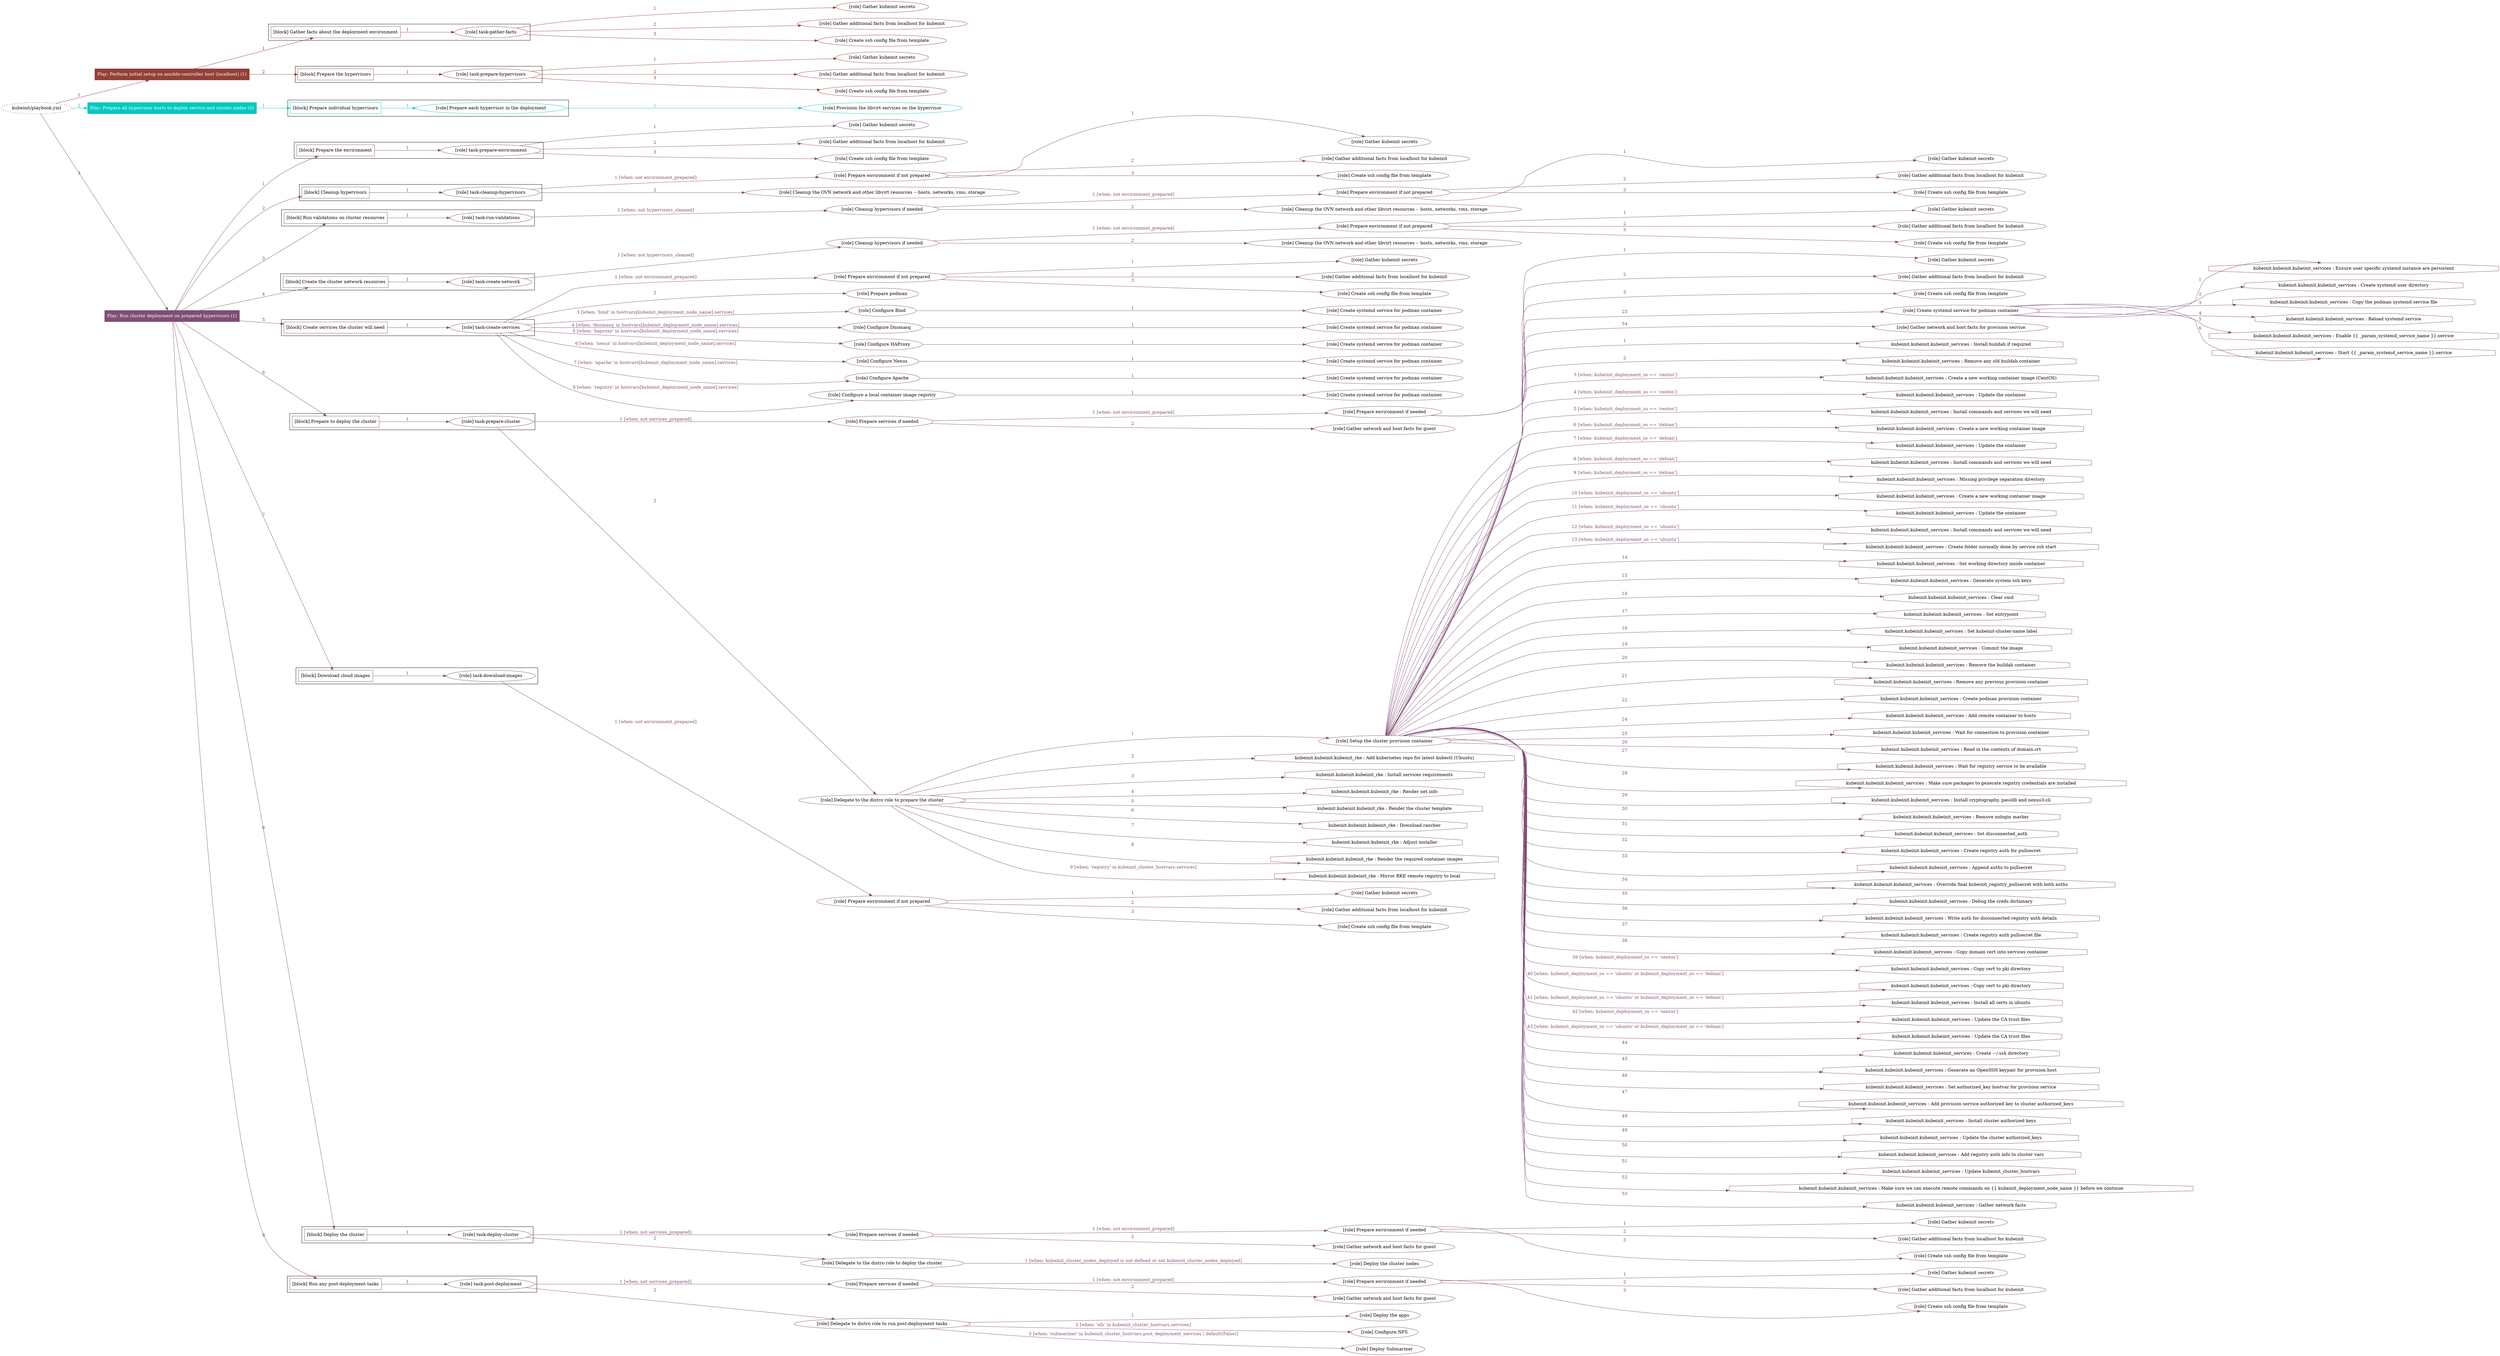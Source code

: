 digraph {
	graph [concentrate=true ordering=in rankdir=LR ratio=fill]
	edge [esep=5 sep=10]
	"kubeinit/playbook.yml" [id=root_node style=dotted]
	play_d61caa17 [label="Play: Perform initial setup on ansible-controller host (localhost) (1)" color="#943e38" fontcolor="#ffffff" id=play_d61caa17 shape=box style=filled tooltip=localhost]
	"kubeinit/playbook.yml" -> play_d61caa17 [label="1 " color="#943e38" fontcolor="#943e38" id=edge_fce83904 labeltooltip="1 " tooltip="1 "]
	subgraph "Gather kubeinit secrets" {
		role_95bfa14f [label="[role] Gather kubeinit secrets" color="#943e38" id=role_95bfa14f tooltip="Gather kubeinit secrets"]
	}
	subgraph "Gather additional facts from localhost for kubeinit" {
		role_2631b682 [label="[role] Gather additional facts from localhost for kubeinit" color="#943e38" id=role_2631b682 tooltip="Gather additional facts from localhost for kubeinit"]
	}
	subgraph "Create ssh config file from template" {
		role_27f23db8 [label="[role] Create ssh config file from template" color="#943e38" id=role_27f23db8 tooltip="Create ssh config file from template"]
	}
	subgraph "task-gather-facts" {
		role_0b015922 [label="[role] task-gather-facts" color="#943e38" id=role_0b015922 tooltip="task-gather-facts"]
		role_0b015922 -> role_95bfa14f [label="1 " color="#943e38" fontcolor="#943e38" id=edge_fb1494d3 labeltooltip="1 " tooltip="1 "]
		role_0b015922 -> role_2631b682 [label="2 " color="#943e38" fontcolor="#943e38" id=edge_09955fc7 labeltooltip="2 " tooltip="2 "]
		role_0b015922 -> role_27f23db8 [label="3 " color="#943e38" fontcolor="#943e38" id=edge_70f22a9c labeltooltip="3 " tooltip="3 "]
	}
	subgraph "Gather kubeinit secrets" {
		role_ba2c94ba [label="[role] Gather kubeinit secrets" color="#943e38" id=role_ba2c94ba tooltip="Gather kubeinit secrets"]
	}
	subgraph "Gather additional facts from localhost for kubeinit" {
		role_ce8b84aa [label="[role] Gather additional facts from localhost for kubeinit" color="#943e38" id=role_ce8b84aa tooltip="Gather additional facts from localhost for kubeinit"]
	}
	subgraph "Create ssh config file from template" {
		role_cd1fd1a0 [label="[role] Create ssh config file from template" color="#943e38" id=role_cd1fd1a0 tooltip="Create ssh config file from template"]
	}
	subgraph "task-prepare-hypervisors" {
		role_4c460a73 [label="[role] task-prepare-hypervisors" color="#943e38" id=role_4c460a73 tooltip="task-prepare-hypervisors"]
		role_4c460a73 -> role_ba2c94ba [label="1 " color="#943e38" fontcolor="#943e38" id=edge_18f33dee labeltooltip="1 " tooltip="1 "]
		role_4c460a73 -> role_ce8b84aa [label="2 " color="#943e38" fontcolor="#943e38" id=edge_01e9193e labeltooltip="2 " tooltip="2 "]
		role_4c460a73 -> role_cd1fd1a0 [label="3 " color="#943e38" fontcolor="#943e38" id=edge_016ee253 labeltooltip="3 " tooltip="3 "]
	}
	subgraph "Play: Perform initial setup on ansible-controller host (localhost) (1)" {
		play_d61caa17 -> block_e0e8c31b [label=1 color="#943e38" fontcolor="#943e38" id=edge_6f5f73ba labeltooltip=1 tooltip=1]
		subgraph cluster_block_e0e8c31b {
			block_e0e8c31b [label="[block] Gather facts about the deployment environment" color="#943e38" id=block_e0e8c31b labeltooltip="Gather facts about the deployment environment" shape=box tooltip="Gather facts about the deployment environment"]
			block_e0e8c31b -> role_0b015922 [label="1 " color="#943e38" fontcolor="#943e38" id=edge_99ec912b labeltooltip="1 " tooltip="1 "]
		}
		play_d61caa17 -> block_c6176129 [label=2 color="#943e38" fontcolor="#943e38" id=edge_f60a39a2 labeltooltip=2 tooltip=2]
		subgraph cluster_block_c6176129 {
			block_c6176129 [label="[block] Prepare the hypervisors" color="#943e38" id=block_c6176129 labeltooltip="Prepare the hypervisors" shape=box tooltip="Prepare the hypervisors"]
			block_c6176129 -> role_4c460a73 [label="1 " color="#943e38" fontcolor="#943e38" id=edge_402ac7b6 labeltooltip="1 " tooltip="1 "]
		}
	}
	play_0c949e39 [label="Play: Prepare all hypervisor hosts to deploy service and cluster nodes (0)" color="#04c8c0" fontcolor="#ffffff" id=play_0c949e39 shape=box style=filled tooltip="Play: Prepare all hypervisor hosts to deploy service and cluster nodes (0)"]
	"kubeinit/playbook.yml" -> play_0c949e39 [label="2 " color="#04c8c0" fontcolor="#04c8c0" id=edge_8df352b8 labeltooltip="2 " tooltip="2 "]
	subgraph "Provision the libvirt services on the hypervisor" {
		role_bb6218ba [label="[role] Provision the libvirt services on the hypervisor" color="#04c8c0" id=role_bb6218ba tooltip="Provision the libvirt services on the hypervisor"]
	}
	subgraph "Prepare each hypervisor in the deployment" {
		role_49117c85 [label="[role] Prepare each hypervisor in the deployment" color="#04c8c0" id=role_49117c85 tooltip="Prepare each hypervisor in the deployment"]
		role_49117c85 -> role_bb6218ba [label="1 " color="#04c8c0" fontcolor="#04c8c0" id=edge_78086b6c labeltooltip="1 " tooltip="1 "]
	}
	subgraph "Play: Prepare all hypervisor hosts to deploy service and cluster nodes (0)" {
		play_0c949e39 -> block_d7c28bb1 [label=1 color="#04c8c0" fontcolor="#04c8c0" id=edge_aa41cc34 labeltooltip=1 tooltip=1]
		subgraph cluster_block_d7c28bb1 {
			block_d7c28bb1 [label="[block] Prepare individual hypervisors" color="#04c8c0" id=block_d7c28bb1 labeltooltip="Prepare individual hypervisors" shape=box tooltip="Prepare individual hypervisors"]
			block_d7c28bb1 -> role_49117c85 [label="1 " color="#04c8c0" fontcolor="#04c8c0" id=edge_20102eca labeltooltip="1 " tooltip="1 "]
		}
	}
	play_3c4977c9 [label="Play: Run cluster deployment on prepared hypervisors (1)" color="#7f4d75" fontcolor="#ffffff" id=play_3c4977c9 shape=box style=filled tooltip=localhost]
	"kubeinit/playbook.yml" -> play_3c4977c9 [label="3 " color="#7f4d75" fontcolor="#7f4d75" id=edge_4138ecc9 labeltooltip="3 " tooltip="3 "]
	subgraph "Gather kubeinit secrets" {
		role_c042776f [label="[role] Gather kubeinit secrets" color="#7f4d75" id=role_c042776f tooltip="Gather kubeinit secrets"]
	}
	subgraph "Gather additional facts from localhost for kubeinit" {
		role_aaf5547e [label="[role] Gather additional facts from localhost for kubeinit" color="#7f4d75" id=role_aaf5547e tooltip="Gather additional facts from localhost for kubeinit"]
	}
	subgraph "Create ssh config file from template" {
		role_cdbe2ee7 [label="[role] Create ssh config file from template" color="#7f4d75" id=role_cdbe2ee7 tooltip="Create ssh config file from template"]
	}
	subgraph "task-prepare-environment" {
		role_270a4c32 [label="[role] task-prepare-environment" color="#7f4d75" id=role_270a4c32 tooltip="task-prepare-environment"]
		role_270a4c32 -> role_c042776f [label="1 " color="#7f4d75" fontcolor="#7f4d75" id=edge_03a92d90 labeltooltip="1 " tooltip="1 "]
		role_270a4c32 -> role_aaf5547e [label="2 " color="#7f4d75" fontcolor="#7f4d75" id=edge_ededfa22 labeltooltip="2 " tooltip="2 "]
		role_270a4c32 -> role_cdbe2ee7 [label="3 " color="#7f4d75" fontcolor="#7f4d75" id=edge_58c74541 labeltooltip="3 " tooltip="3 "]
	}
	subgraph "Gather kubeinit secrets" {
		role_38f65eff [label="[role] Gather kubeinit secrets" color="#7f4d75" id=role_38f65eff tooltip="Gather kubeinit secrets"]
	}
	subgraph "Gather additional facts from localhost for kubeinit" {
		role_52dcb3b5 [label="[role] Gather additional facts from localhost for kubeinit" color="#7f4d75" id=role_52dcb3b5 tooltip="Gather additional facts from localhost for kubeinit"]
	}
	subgraph "Create ssh config file from template" {
		role_528444f9 [label="[role] Create ssh config file from template" color="#7f4d75" id=role_528444f9 tooltip="Create ssh config file from template"]
	}
	subgraph "Prepare environment if not prepared" {
		role_95fd526f [label="[role] Prepare environment if not prepared" color="#7f4d75" id=role_95fd526f tooltip="Prepare environment if not prepared"]
		role_95fd526f -> role_38f65eff [label="1 " color="#7f4d75" fontcolor="#7f4d75" id=edge_3990e151 labeltooltip="1 " tooltip="1 "]
		role_95fd526f -> role_52dcb3b5 [label="2 " color="#7f4d75" fontcolor="#7f4d75" id=edge_0880c2e9 labeltooltip="2 " tooltip="2 "]
		role_95fd526f -> role_528444f9 [label="3 " color="#7f4d75" fontcolor="#7f4d75" id=edge_9f3ab88c labeltooltip="3 " tooltip="3 "]
	}
	subgraph "Cleanup the OVN network and other libvirt resources -- hosts, networks, vms, storage" {
		role_b6de839e [label="[role] Cleanup the OVN network and other libvirt resources -- hosts, networks, vms, storage" color="#7f4d75" id=role_b6de839e tooltip="Cleanup the OVN network and other libvirt resources -- hosts, networks, vms, storage"]
	}
	subgraph "task-cleanup-hypervisors" {
		role_30bd234d [label="[role] task-cleanup-hypervisors" color="#7f4d75" id=role_30bd234d tooltip="task-cleanup-hypervisors"]
		role_30bd234d -> role_95fd526f [label="1 [when: not environment_prepared]" color="#7f4d75" fontcolor="#7f4d75" id=edge_cf5b69c4 labeltooltip="1 [when: not environment_prepared]" tooltip="1 [when: not environment_prepared]"]
		role_30bd234d -> role_b6de839e [label="2 " color="#7f4d75" fontcolor="#7f4d75" id=edge_4d9258f8 labeltooltip="2 " tooltip="2 "]
	}
	subgraph "Gather kubeinit secrets" {
		role_d07b6017 [label="[role] Gather kubeinit secrets" color="#7f4d75" id=role_d07b6017 tooltip="Gather kubeinit secrets"]
	}
	subgraph "Gather additional facts from localhost for kubeinit" {
		role_7243bcc4 [label="[role] Gather additional facts from localhost for kubeinit" color="#7f4d75" id=role_7243bcc4 tooltip="Gather additional facts from localhost for kubeinit"]
	}
	subgraph "Create ssh config file from template" {
		role_8bbf3efb [label="[role] Create ssh config file from template" color="#7f4d75" id=role_8bbf3efb tooltip="Create ssh config file from template"]
	}
	subgraph "Prepare environment if not prepared" {
		role_6fad3122 [label="[role] Prepare environment if not prepared" color="#7f4d75" id=role_6fad3122 tooltip="Prepare environment if not prepared"]
		role_6fad3122 -> role_d07b6017 [label="1 " color="#7f4d75" fontcolor="#7f4d75" id=edge_34982538 labeltooltip="1 " tooltip="1 "]
		role_6fad3122 -> role_7243bcc4 [label="2 " color="#7f4d75" fontcolor="#7f4d75" id=edge_f038e9c4 labeltooltip="2 " tooltip="2 "]
		role_6fad3122 -> role_8bbf3efb [label="3 " color="#7f4d75" fontcolor="#7f4d75" id=edge_dd6123d5 labeltooltip="3 " tooltip="3 "]
	}
	subgraph "Cleanup the OVN network and other libvirt resources -- hosts, networks, vms, storage" {
		role_bb33e376 [label="[role] Cleanup the OVN network and other libvirt resources -- hosts, networks, vms, storage" color="#7f4d75" id=role_bb33e376 tooltip="Cleanup the OVN network and other libvirt resources -- hosts, networks, vms, storage"]
	}
	subgraph "Cleanup hypervisors if needed" {
		role_a07ee32c [label="[role] Cleanup hypervisors if needed" color="#7f4d75" id=role_a07ee32c tooltip="Cleanup hypervisors if needed"]
		role_a07ee32c -> role_6fad3122 [label="1 [when: not environment_prepared]" color="#7f4d75" fontcolor="#7f4d75" id=edge_9f052df9 labeltooltip="1 [when: not environment_prepared]" tooltip="1 [when: not environment_prepared]"]
		role_a07ee32c -> role_bb33e376 [label="2 " color="#7f4d75" fontcolor="#7f4d75" id=edge_e96498a6 labeltooltip="2 " tooltip="2 "]
	}
	subgraph "task-run-validations" {
		role_22722b10 [label="[role] task-run-validations" color="#7f4d75" id=role_22722b10 tooltip="task-run-validations"]
		role_22722b10 -> role_a07ee32c [label="1 [when: not hypervisors_cleaned]" color="#7f4d75" fontcolor="#7f4d75" id=edge_05f58aa9 labeltooltip="1 [when: not hypervisors_cleaned]" tooltip="1 [when: not hypervisors_cleaned]"]
	}
	subgraph "Gather kubeinit secrets" {
		role_82d18f4e [label="[role] Gather kubeinit secrets" color="#7f4d75" id=role_82d18f4e tooltip="Gather kubeinit secrets"]
	}
	subgraph "Gather additional facts from localhost for kubeinit" {
		role_23a1db2c [label="[role] Gather additional facts from localhost for kubeinit" color="#7f4d75" id=role_23a1db2c tooltip="Gather additional facts from localhost for kubeinit"]
	}
	subgraph "Create ssh config file from template" {
		role_3ebf1acd [label="[role] Create ssh config file from template" color="#7f4d75" id=role_3ebf1acd tooltip="Create ssh config file from template"]
	}
	subgraph "Prepare environment if not prepared" {
		role_3f8bc302 [label="[role] Prepare environment if not prepared" color="#7f4d75" id=role_3f8bc302 tooltip="Prepare environment if not prepared"]
		role_3f8bc302 -> role_82d18f4e [label="1 " color="#7f4d75" fontcolor="#7f4d75" id=edge_a1e2d06d labeltooltip="1 " tooltip="1 "]
		role_3f8bc302 -> role_23a1db2c [label="2 " color="#7f4d75" fontcolor="#7f4d75" id=edge_3e5992f8 labeltooltip="2 " tooltip="2 "]
		role_3f8bc302 -> role_3ebf1acd [label="3 " color="#7f4d75" fontcolor="#7f4d75" id=edge_0dd19f84 labeltooltip="3 " tooltip="3 "]
	}
	subgraph "Cleanup the OVN network and other libvirt resources -- hosts, networks, vms, storage" {
		role_c02670d2 [label="[role] Cleanup the OVN network and other libvirt resources -- hosts, networks, vms, storage" color="#7f4d75" id=role_c02670d2 tooltip="Cleanup the OVN network and other libvirt resources -- hosts, networks, vms, storage"]
	}
	subgraph "Cleanup hypervisors if needed" {
		role_53b85c5b [label="[role] Cleanup hypervisors if needed" color="#7f4d75" id=role_53b85c5b tooltip="Cleanup hypervisors if needed"]
		role_53b85c5b -> role_3f8bc302 [label="1 [when: not environment_prepared]" color="#7f4d75" fontcolor="#7f4d75" id=edge_794a09cb labeltooltip="1 [when: not environment_prepared]" tooltip="1 [when: not environment_prepared]"]
		role_53b85c5b -> role_c02670d2 [label="2 " color="#7f4d75" fontcolor="#7f4d75" id=edge_781930cd labeltooltip="2 " tooltip="2 "]
	}
	subgraph "task-create-network" {
		role_5f8cefe7 [label="[role] task-create-network" color="#7f4d75" id=role_5f8cefe7 tooltip="task-create-network"]
		role_5f8cefe7 -> role_53b85c5b [label="1 [when: not hypervisors_cleaned]" color="#7f4d75" fontcolor="#7f4d75" id=edge_5749a3e4 labeltooltip="1 [when: not hypervisors_cleaned]" tooltip="1 [when: not hypervisors_cleaned]"]
	}
	subgraph "Gather kubeinit secrets" {
		role_52ab0867 [label="[role] Gather kubeinit secrets" color="#7f4d75" id=role_52ab0867 tooltip="Gather kubeinit secrets"]
	}
	subgraph "Gather additional facts from localhost for kubeinit" {
		role_ecc593c1 [label="[role] Gather additional facts from localhost for kubeinit" color="#7f4d75" id=role_ecc593c1 tooltip="Gather additional facts from localhost for kubeinit"]
	}
	subgraph "Create ssh config file from template" {
		role_17a00c3b [label="[role] Create ssh config file from template" color="#7f4d75" id=role_17a00c3b tooltip="Create ssh config file from template"]
	}
	subgraph "Prepare environment if not prepared" {
		role_fcdbd605 [label="[role] Prepare environment if not prepared" color="#7f4d75" id=role_fcdbd605 tooltip="Prepare environment if not prepared"]
		role_fcdbd605 -> role_52ab0867 [label="1 " color="#7f4d75" fontcolor="#7f4d75" id=edge_b3e26244 labeltooltip="1 " tooltip="1 "]
		role_fcdbd605 -> role_ecc593c1 [label="2 " color="#7f4d75" fontcolor="#7f4d75" id=edge_32e602bd labeltooltip="2 " tooltip="2 "]
		role_fcdbd605 -> role_17a00c3b [label="3 " color="#7f4d75" fontcolor="#7f4d75" id=edge_4e9fb2b6 labeltooltip="3 " tooltip="3 "]
	}
	subgraph "Prepare podman" {
		role_b9147a6d [label="[role] Prepare podman" color="#7f4d75" id=role_b9147a6d tooltip="Prepare podman"]
	}
	subgraph "Create systemd service for podman container" {
		role_72d79f21 [label="[role] Create systemd service for podman container" color="#7f4d75" id=role_72d79f21 tooltip="Create systemd service for podman container"]
	}
	subgraph "Configure Bind" {
		role_322c5d67 [label="[role] Configure Bind" color="#7f4d75" id=role_322c5d67 tooltip="Configure Bind"]
		role_322c5d67 -> role_72d79f21 [label="1 " color="#7f4d75" fontcolor="#7f4d75" id=edge_5e161537 labeltooltip="1 " tooltip="1 "]
	}
	subgraph "Create systemd service for podman container" {
		role_c28999fa [label="[role] Create systemd service for podman container" color="#7f4d75" id=role_c28999fa tooltip="Create systemd service for podman container"]
	}
	subgraph "Configure Dnsmasq" {
		role_02354997 [label="[role] Configure Dnsmasq" color="#7f4d75" id=role_02354997 tooltip="Configure Dnsmasq"]
		role_02354997 -> role_c28999fa [label="1 " color="#7f4d75" fontcolor="#7f4d75" id=edge_d32339c7 labeltooltip="1 " tooltip="1 "]
	}
	subgraph "Create systemd service for podman container" {
		role_aeede1d5 [label="[role] Create systemd service for podman container" color="#7f4d75" id=role_aeede1d5 tooltip="Create systemd service for podman container"]
	}
	subgraph "Configure HAProxy" {
		role_0979c635 [label="[role] Configure HAProxy" color="#7f4d75" id=role_0979c635 tooltip="Configure HAProxy"]
		role_0979c635 -> role_aeede1d5 [label="1 " color="#7f4d75" fontcolor="#7f4d75" id=edge_fcf7c199 labeltooltip="1 " tooltip="1 "]
	}
	subgraph "Create systemd service for podman container" {
		role_e58244ba [label="[role] Create systemd service for podman container" color="#7f4d75" id=role_e58244ba tooltip="Create systemd service for podman container"]
	}
	subgraph "Configure Nexus" {
		role_ab4cb35d [label="[role] Configure Nexus" color="#7f4d75" id=role_ab4cb35d tooltip="Configure Nexus"]
		role_ab4cb35d -> role_e58244ba [label="1 " color="#7f4d75" fontcolor="#7f4d75" id=edge_3b248b84 labeltooltip="1 " tooltip="1 "]
	}
	subgraph "Create systemd service for podman container" {
		role_2e5d44c6 [label="[role] Create systemd service for podman container" color="#7f4d75" id=role_2e5d44c6 tooltip="Create systemd service for podman container"]
	}
	subgraph "Configure Apache" {
		role_be852bdd [label="[role] Configure Apache" color="#7f4d75" id=role_be852bdd tooltip="Configure Apache"]
		role_be852bdd -> role_2e5d44c6 [label="1 " color="#7f4d75" fontcolor="#7f4d75" id=edge_714e5d5e labeltooltip="1 " tooltip="1 "]
	}
	subgraph "Create systemd service for podman container" {
		role_c95555a6 [label="[role] Create systemd service for podman container" color="#7f4d75" id=role_c95555a6 tooltip="Create systemd service for podman container"]
	}
	subgraph "Configure a local container image registry" {
		role_3fa4da85 [label="[role] Configure a local container image registry" color="#7f4d75" id=role_3fa4da85 tooltip="Configure a local container image registry"]
		role_3fa4da85 -> role_c95555a6 [label="1 " color="#7f4d75" fontcolor="#7f4d75" id=edge_3b7d955c labeltooltip="1 " tooltip="1 "]
	}
	subgraph "task-create-services" {
		role_69d8ca6f [label="[role] task-create-services" color="#7f4d75" id=role_69d8ca6f tooltip="task-create-services"]
		role_69d8ca6f -> role_fcdbd605 [label="1 [when: not environment_prepared]" color="#7f4d75" fontcolor="#7f4d75" id=edge_11c6cb28 labeltooltip="1 [when: not environment_prepared]" tooltip="1 [when: not environment_prepared]"]
		role_69d8ca6f -> role_b9147a6d [label="2 " color="#7f4d75" fontcolor="#7f4d75" id=edge_11565938 labeltooltip="2 " tooltip="2 "]
		role_69d8ca6f -> role_322c5d67 [label="3 [when: 'bind' in hostvars[kubeinit_deployment_node_name].services]" color="#7f4d75" fontcolor="#7f4d75" id=edge_9f93f33f labeltooltip="3 [when: 'bind' in hostvars[kubeinit_deployment_node_name].services]" tooltip="3 [when: 'bind' in hostvars[kubeinit_deployment_node_name].services]"]
		role_69d8ca6f -> role_02354997 [label="4 [when: 'dnsmasq' in hostvars[kubeinit_deployment_node_name].services]" color="#7f4d75" fontcolor="#7f4d75" id=edge_454f12ba labeltooltip="4 [when: 'dnsmasq' in hostvars[kubeinit_deployment_node_name].services]" tooltip="4 [when: 'dnsmasq' in hostvars[kubeinit_deployment_node_name].services]"]
		role_69d8ca6f -> role_0979c635 [label="5 [when: 'haproxy' in hostvars[kubeinit_deployment_node_name].services]" color="#7f4d75" fontcolor="#7f4d75" id=edge_613ac937 labeltooltip="5 [when: 'haproxy' in hostvars[kubeinit_deployment_node_name].services]" tooltip="5 [when: 'haproxy' in hostvars[kubeinit_deployment_node_name].services]"]
		role_69d8ca6f -> role_ab4cb35d [label="6 [when: 'nexus' in hostvars[kubeinit_deployment_node_name].services]" color="#7f4d75" fontcolor="#7f4d75" id=edge_25c3d9ba labeltooltip="6 [when: 'nexus' in hostvars[kubeinit_deployment_node_name].services]" tooltip="6 [when: 'nexus' in hostvars[kubeinit_deployment_node_name].services]"]
		role_69d8ca6f -> role_be852bdd [label="7 [when: 'apache' in hostvars[kubeinit_deployment_node_name].services]" color="#7f4d75" fontcolor="#7f4d75" id=edge_4a73dc1f labeltooltip="7 [when: 'apache' in hostvars[kubeinit_deployment_node_name].services]" tooltip="7 [when: 'apache' in hostvars[kubeinit_deployment_node_name].services]"]
		role_69d8ca6f -> role_3fa4da85 [label="8 [when: 'registry' in hostvars[kubeinit_deployment_node_name].services]" color="#7f4d75" fontcolor="#7f4d75" id=edge_5af9d8e4 labeltooltip="8 [when: 'registry' in hostvars[kubeinit_deployment_node_name].services]" tooltip="8 [when: 'registry' in hostvars[kubeinit_deployment_node_name].services]"]
	}
	subgraph "Gather kubeinit secrets" {
		role_22be26a6 [label="[role] Gather kubeinit secrets" color="#7f4d75" id=role_22be26a6 tooltip="Gather kubeinit secrets"]
	}
	subgraph "Gather additional facts from localhost for kubeinit" {
		role_5e5ed3c9 [label="[role] Gather additional facts from localhost for kubeinit" color="#7f4d75" id=role_5e5ed3c9 tooltip="Gather additional facts from localhost for kubeinit"]
	}
	subgraph "Create ssh config file from template" {
		role_d31637a3 [label="[role] Create ssh config file from template" color="#7f4d75" id=role_d31637a3 tooltip="Create ssh config file from template"]
	}
	subgraph "Prepare environment if needed" {
		role_490b8ea5 [label="[role] Prepare environment if needed" color="#7f4d75" id=role_490b8ea5 tooltip="Prepare environment if needed"]
		role_490b8ea5 -> role_22be26a6 [label="1 " color="#7f4d75" fontcolor="#7f4d75" id=edge_252dc4f5 labeltooltip="1 " tooltip="1 "]
		role_490b8ea5 -> role_5e5ed3c9 [label="2 " color="#7f4d75" fontcolor="#7f4d75" id=edge_7337a365 labeltooltip="2 " tooltip="2 "]
		role_490b8ea5 -> role_d31637a3 [label="3 " color="#7f4d75" fontcolor="#7f4d75" id=edge_31406318 labeltooltip="3 " tooltip="3 "]
	}
	subgraph "Gather network and host facts for guest" {
		role_5a3fe4f6 [label="[role] Gather network and host facts for guest" color="#7f4d75" id=role_5a3fe4f6 tooltip="Gather network and host facts for guest"]
	}
	subgraph "Prepare services if needed" {
		role_a1cf8d8a [label="[role] Prepare services if needed" color="#7f4d75" id=role_a1cf8d8a tooltip="Prepare services if needed"]
		role_a1cf8d8a -> role_490b8ea5 [label="1 [when: not environment_prepared]" color="#7f4d75" fontcolor="#7f4d75" id=edge_1f302dbc labeltooltip="1 [when: not environment_prepared]" tooltip="1 [when: not environment_prepared]"]
		role_a1cf8d8a -> role_5a3fe4f6 [label="2 " color="#7f4d75" fontcolor="#7f4d75" id=edge_2a0622bf labeltooltip="2 " tooltip="2 "]
	}
	subgraph "Create systemd service for podman container" {
		role_4a68a9d8 [label="[role] Create systemd service for podman container" color="#7f4d75" id=role_4a68a9d8 tooltip="Create systemd service for podman container"]
		task_c5a388da [label="kubeinit.kubeinit.kubeinit_services : Ensure user specific systemd instance are persistent" color="#7f4d75" id=task_c5a388da shape=octagon tooltip="kubeinit.kubeinit.kubeinit_services : Ensure user specific systemd instance are persistent"]
		role_4a68a9d8 -> task_c5a388da [label="1 " color="#7f4d75" fontcolor="#7f4d75" id=edge_ac78495e labeltooltip="1 " tooltip="1 "]
		task_f16af77c [label="kubeinit.kubeinit.kubeinit_services : Create systemd user directory" color="#7f4d75" id=task_f16af77c shape=octagon tooltip="kubeinit.kubeinit.kubeinit_services : Create systemd user directory"]
		role_4a68a9d8 -> task_f16af77c [label="2 " color="#7f4d75" fontcolor="#7f4d75" id=edge_9b64beb0 labeltooltip="2 " tooltip="2 "]
		task_1ce5e568 [label="kubeinit.kubeinit.kubeinit_services : Copy the podman systemd service file" color="#7f4d75" id=task_1ce5e568 shape=octagon tooltip="kubeinit.kubeinit.kubeinit_services : Copy the podman systemd service file"]
		role_4a68a9d8 -> task_1ce5e568 [label="3 " color="#7f4d75" fontcolor="#7f4d75" id=edge_dbd8859b labeltooltip="3 " tooltip="3 "]
		task_ee50c6af [label="kubeinit.kubeinit.kubeinit_services : Reload systemd service" color="#7f4d75" id=task_ee50c6af shape=octagon tooltip="kubeinit.kubeinit.kubeinit_services : Reload systemd service"]
		role_4a68a9d8 -> task_ee50c6af [label="4 " color="#7f4d75" fontcolor="#7f4d75" id=edge_f882a974 labeltooltip="4 " tooltip="4 "]
		task_e0d54c92 [label="kubeinit.kubeinit.kubeinit_services : Enable {{ _param_systemd_service_name }}.service" color="#7f4d75" id=task_e0d54c92 shape=octagon tooltip="kubeinit.kubeinit.kubeinit_services : Enable {{ _param_systemd_service_name }}.service"]
		role_4a68a9d8 -> task_e0d54c92 [label="5 " color="#7f4d75" fontcolor="#7f4d75" id=edge_41a3033e labeltooltip="5 " tooltip="5 "]
		task_f57cb36c [label="kubeinit.kubeinit.kubeinit_services : Start {{ _param_systemd_service_name }}.service" color="#7f4d75" id=task_f57cb36c shape=octagon tooltip="kubeinit.kubeinit.kubeinit_services : Start {{ _param_systemd_service_name }}.service"]
		role_4a68a9d8 -> task_f57cb36c [label="6 " color="#7f4d75" fontcolor="#7f4d75" id=edge_29e1b11c labeltooltip="6 " tooltip="6 "]
	}
	subgraph "Gather network and host facts for provision service" {
		role_f72d5615 [label="[role] Gather network and host facts for provision service" color="#7f4d75" id=role_f72d5615 tooltip="Gather network and host facts for provision service"]
	}
	subgraph "Setup the cluster provision container" {
		role_8f5dc652 [label="[role] Setup the cluster provision container" color="#7f4d75" id=role_8f5dc652 tooltip="Setup the cluster provision container"]
		task_0b27b340 [label="kubeinit.kubeinit.kubeinit_services : Install buildah if required" color="#7f4d75" id=task_0b27b340 shape=octagon tooltip="kubeinit.kubeinit.kubeinit_services : Install buildah if required"]
		role_8f5dc652 -> task_0b27b340 [label="1 " color="#7f4d75" fontcolor="#7f4d75" id=edge_afbfb1e2 labeltooltip="1 " tooltip="1 "]
		task_31c7925f [label="kubeinit.kubeinit.kubeinit_services : Remove any old buildah container" color="#7f4d75" id=task_31c7925f shape=octagon tooltip="kubeinit.kubeinit.kubeinit_services : Remove any old buildah container"]
		role_8f5dc652 -> task_31c7925f [label="2 " color="#7f4d75" fontcolor="#7f4d75" id=edge_606a97c9 labeltooltip="2 " tooltip="2 "]
		task_751ec1a1 [label="kubeinit.kubeinit.kubeinit_services : Create a new working container image (CentOS)" color="#7f4d75" id=task_751ec1a1 shape=octagon tooltip="kubeinit.kubeinit.kubeinit_services : Create a new working container image (CentOS)"]
		role_8f5dc652 -> task_751ec1a1 [label="3 [when: kubeinit_deployment_os == 'centos']" color="#7f4d75" fontcolor="#7f4d75" id=edge_04fab975 labeltooltip="3 [when: kubeinit_deployment_os == 'centos']" tooltip="3 [when: kubeinit_deployment_os == 'centos']"]
		task_fb47b0d1 [label="kubeinit.kubeinit.kubeinit_services : Update the container" color="#7f4d75" id=task_fb47b0d1 shape=octagon tooltip="kubeinit.kubeinit.kubeinit_services : Update the container"]
		role_8f5dc652 -> task_fb47b0d1 [label="4 [when: kubeinit_deployment_os == 'centos']" color="#7f4d75" fontcolor="#7f4d75" id=edge_b0c25cda labeltooltip="4 [when: kubeinit_deployment_os == 'centos']" tooltip="4 [when: kubeinit_deployment_os == 'centos']"]
		task_392a510a [label="kubeinit.kubeinit.kubeinit_services : Install commands and services we will need" color="#7f4d75" id=task_392a510a shape=octagon tooltip="kubeinit.kubeinit.kubeinit_services : Install commands and services we will need"]
		role_8f5dc652 -> task_392a510a [label="5 [when: kubeinit_deployment_os == 'centos']" color="#7f4d75" fontcolor="#7f4d75" id=edge_1ec1d45c labeltooltip="5 [when: kubeinit_deployment_os == 'centos']" tooltip="5 [when: kubeinit_deployment_os == 'centos']"]
		task_559ea34b [label="kubeinit.kubeinit.kubeinit_services : Create a new working container image" color="#7f4d75" id=task_559ea34b shape=octagon tooltip="kubeinit.kubeinit.kubeinit_services : Create a new working container image"]
		role_8f5dc652 -> task_559ea34b [label="6 [when: kubeinit_deployment_os == 'debian']" color="#7f4d75" fontcolor="#7f4d75" id=edge_602c9863 labeltooltip="6 [when: kubeinit_deployment_os == 'debian']" tooltip="6 [when: kubeinit_deployment_os == 'debian']"]
		task_e5e7217e [label="kubeinit.kubeinit.kubeinit_services : Update the container" color="#7f4d75" id=task_e5e7217e shape=octagon tooltip="kubeinit.kubeinit.kubeinit_services : Update the container"]
		role_8f5dc652 -> task_e5e7217e [label="7 [when: kubeinit_deployment_os == 'debian']" color="#7f4d75" fontcolor="#7f4d75" id=edge_c201f816 labeltooltip="7 [when: kubeinit_deployment_os == 'debian']" tooltip="7 [when: kubeinit_deployment_os == 'debian']"]
		task_ebfe9b88 [label="kubeinit.kubeinit.kubeinit_services : Install commands and services we will need" color="#7f4d75" id=task_ebfe9b88 shape=octagon tooltip="kubeinit.kubeinit.kubeinit_services : Install commands and services we will need"]
		role_8f5dc652 -> task_ebfe9b88 [label="8 [when: kubeinit_deployment_os == 'debian']" color="#7f4d75" fontcolor="#7f4d75" id=edge_bc9dc354 labeltooltip="8 [when: kubeinit_deployment_os == 'debian']" tooltip="8 [when: kubeinit_deployment_os == 'debian']"]
		task_a71825b1 [label="kubeinit.kubeinit.kubeinit_services : Missing privilege separation directory" color="#7f4d75" id=task_a71825b1 shape=octagon tooltip="kubeinit.kubeinit.kubeinit_services : Missing privilege separation directory"]
		role_8f5dc652 -> task_a71825b1 [label="9 [when: kubeinit_deployment_os == 'debian']" color="#7f4d75" fontcolor="#7f4d75" id=edge_2214246c labeltooltip="9 [when: kubeinit_deployment_os == 'debian']" tooltip="9 [when: kubeinit_deployment_os == 'debian']"]
		task_f98ebcbb [label="kubeinit.kubeinit.kubeinit_services : Create a new working container image" color="#7f4d75" id=task_f98ebcbb shape=octagon tooltip="kubeinit.kubeinit.kubeinit_services : Create a new working container image"]
		role_8f5dc652 -> task_f98ebcbb [label="10 [when: kubeinit_deployment_os == 'ubuntu']" color="#7f4d75" fontcolor="#7f4d75" id=edge_090c37b1 labeltooltip="10 [when: kubeinit_deployment_os == 'ubuntu']" tooltip="10 [when: kubeinit_deployment_os == 'ubuntu']"]
		task_8fc082e1 [label="kubeinit.kubeinit.kubeinit_services : Update the container" color="#7f4d75" id=task_8fc082e1 shape=octagon tooltip="kubeinit.kubeinit.kubeinit_services : Update the container"]
		role_8f5dc652 -> task_8fc082e1 [label="11 [when: kubeinit_deployment_os == 'ubuntu']" color="#7f4d75" fontcolor="#7f4d75" id=edge_6c766b13 labeltooltip="11 [when: kubeinit_deployment_os == 'ubuntu']" tooltip="11 [when: kubeinit_deployment_os == 'ubuntu']"]
		task_12ed121c [label="kubeinit.kubeinit.kubeinit_services : Install commands and services we will need" color="#7f4d75" id=task_12ed121c shape=octagon tooltip="kubeinit.kubeinit.kubeinit_services : Install commands and services we will need"]
		role_8f5dc652 -> task_12ed121c [label="12 [when: kubeinit_deployment_os == 'ubuntu']" color="#7f4d75" fontcolor="#7f4d75" id=edge_de925ec9 labeltooltip="12 [when: kubeinit_deployment_os == 'ubuntu']" tooltip="12 [when: kubeinit_deployment_os == 'ubuntu']"]
		task_164e833f [label="kubeinit.kubeinit.kubeinit_services : Create folder normally done by service ssh start" color="#7f4d75" id=task_164e833f shape=octagon tooltip="kubeinit.kubeinit.kubeinit_services : Create folder normally done by service ssh start"]
		role_8f5dc652 -> task_164e833f [label="13 [when: kubeinit_deployment_os == 'ubuntu']" color="#7f4d75" fontcolor="#7f4d75" id=edge_e85dfcbf labeltooltip="13 [when: kubeinit_deployment_os == 'ubuntu']" tooltip="13 [when: kubeinit_deployment_os == 'ubuntu']"]
		task_84eb09df [label="kubeinit.kubeinit.kubeinit_services : Set working directory inside container" color="#7f4d75" id=task_84eb09df shape=octagon tooltip="kubeinit.kubeinit.kubeinit_services : Set working directory inside container"]
		role_8f5dc652 -> task_84eb09df [label="14 " color="#7f4d75" fontcolor="#7f4d75" id=edge_78eacc6a labeltooltip="14 " tooltip="14 "]
		task_e7f1a390 [label="kubeinit.kubeinit.kubeinit_services : Generate system ssh keys" color="#7f4d75" id=task_e7f1a390 shape=octagon tooltip="kubeinit.kubeinit.kubeinit_services : Generate system ssh keys"]
		role_8f5dc652 -> task_e7f1a390 [label="15 " color="#7f4d75" fontcolor="#7f4d75" id=edge_11ea2c22 labeltooltip="15 " tooltip="15 "]
		task_255fc8a5 [label="kubeinit.kubeinit.kubeinit_services : Clear cmd" color="#7f4d75" id=task_255fc8a5 shape=octagon tooltip="kubeinit.kubeinit.kubeinit_services : Clear cmd"]
		role_8f5dc652 -> task_255fc8a5 [label="16 " color="#7f4d75" fontcolor="#7f4d75" id=edge_5ec20f02 labeltooltip="16 " tooltip="16 "]
		task_2f0859fb [label="kubeinit.kubeinit.kubeinit_services : Set entrypoint" color="#7f4d75" id=task_2f0859fb shape=octagon tooltip="kubeinit.kubeinit.kubeinit_services : Set entrypoint"]
		role_8f5dc652 -> task_2f0859fb [label="17 " color="#7f4d75" fontcolor="#7f4d75" id=edge_f7f15c85 labeltooltip="17 " tooltip="17 "]
		task_cca40ad8 [label="kubeinit.kubeinit.kubeinit_services : Set kubeinit-cluster-name label" color="#7f4d75" id=task_cca40ad8 shape=octagon tooltip="kubeinit.kubeinit.kubeinit_services : Set kubeinit-cluster-name label"]
		role_8f5dc652 -> task_cca40ad8 [label="18 " color="#7f4d75" fontcolor="#7f4d75" id=edge_fe55db74 labeltooltip="18 " tooltip="18 "]
		task_373625d5 [label="kubeinit.kubeinit.kubeinit_services : Commit the image" color="#7f4d75" id=task_373625d5 shape=octagon tooltip="kubeinit.kubeinit.kubeinit_services : Commit the image"]
		role_8f5dc652 -> task_373625d5 [label="19 " color="#7f4d75" fontcolor="#7f4d75" id=edge_a71b2f06 labeltooltip="19 " tooltip="19 "]
		task_25d70f0b [label="kubeinit.kubeinit.kubeinit_services : Remove the buildah container" color="#7f4d75" id=task_25d70f0b shape=octagon tooltip="kubeinit.kubeinit.kubeinit_services : Remove the buildah container"]
		role_8f5dc652 -> task_25d70f0b [label="20 " color="#7f4d75" fontcolor="#7f4d75" id=edge_6e799038 labeltooltip="20 " tooltip="20 "]
		task_1dd8eca3 [label="kubeinit.kubeinit.kubeinit_services : Remove any previous provision container" color="#7f4d75" id=task_1dd8eca3 shape=octagon tooltip="kubeinit.kubeinit.kubeinit_services : Remove any previous provision container"]
		role_8f5dc652 -> task_1dd8eca3 [label="21 " color="#7f4d75" fontcolor="#7f4d75" id=edge_eaa55863 labeltooltip="21 " tooltip="21 "]
		task_435fff21 [label="kubeinit.kubeinit.kubeinit_services : Create podman provision container" color="#7f4d75" id=task_435fff21 shape=octagon tooltip="kubeinit.kubeinit.kubeinit_services : Create podman provision container"]
		role_8f5dc652 -> task_435fff21 [label="22 " color="#7f4d75" fontcolor="#7f4d75" id=edge_db0af102 labeltooltip="22 " tooltip="22 "]
		role_8f5dc652 -> role_4a68a9d8 [label="23 " color="#7f4d75" fontcolor="#7f4d75" id=edge_ab56a69c labeltooltip="23 " tooltip="23 "]
		task_2df43d9a [label="kubeinit.kubeinit.kubeinit_services : Add remote container to hosts" color="#7f4d75" id=task_2df43d9a shape=octagon tooltip="kubeinit.kubeinit.kubeinit_services : Add remote container to hosts"]
		role_8f5dc652 -> task_2df43d9a [label="24 " color="#7f4d75" fontcolor="#7f4d75" id=edge_87d1cc1c labeltooltip="24 " tooltip="24 "]
		task_430f76d4 [label="kubeinit.kubeinit.kubeinit_services : Wait for connection to provision container" color="#7f4d75" id=task_430f76d4 shape=octagon tooltip="kubeinit.kubeinit.kubeinit_services : Wait for connection to provision container"]
		role_8f5dc652 -> task_430f76d4 [label="25 " color="#7f4d75" fontcolor="#7f4d75" id=edge_2ee68fd9 labeltooltip="25 " tooltip="25 "]
		task_8e6eeef7 [label="kubeinit.kubeinit.kubeinit_services : Read in the contents of domain.crt" color="#7f4d75" id=task_8e6eeef7 shape=octagon tooltip="kubeinit.kubeinit.kubeinit_services : Read in the contents of domain.crt"]
		role_8f5dc652 -> task_8e6eeef7 [label="26 " color="#7f4d75" fontcolor="#7f4d75" id=edge_5c916d3b labeltooltip="26 " tooltip="26 "]
		task_50f12a08 [label="kubeinit.kubeinit.kubeinit_services : Wait for registry service to be available" color="#7f4d75" id=task_50f12a08 shape=octagon tooltip="kubeinit.kubeinit.kubeinit_services : Wait for registry service to be available"]
		role_8f5dc652 -> task_50f12a08 [label="27 " color="#7f4d75" fontcolor="#7f4d75" id=edge_a5225917 labeltooltip="27 " tooltip="27 "]
		task_67dd6c27 [label="kubeinit.kubeinit.kubeinit_services : Make sure packages to generate registry credentials are installed" color="#7f4d75" id=task_67dd6c27 shape=octagon tooltip="kubeinit.kubeinit.kubeinit_services : Make sure packages to generate registry credentials are installed"]
		role_8f5dc652 -> task_67dd6c27 [label="28 " color="#7f4d75" fontcolor="#7f4d75" id=edge_ff7c9eb2 labeltooltip="28 " tooltip="28 "]
		task_0a988fbe [label="kubeinit.kubeinit.kubeinit_services : Install cryptography, passlib and nexus3-cli" color="#7f4d75" id=task_0a988fbe shape=octagon tooltip="kubeinit.kubeinit.kubeinit_services : Install cryptography, passlib and nexus3-cli"]
		role_8f5dc652 -> task_0a988fbe [label="29 " color="#7f4d75" fontcolor="#7f4d75" id=edge_0e6c9e6c labeltooltip="29 " tooltip="29 "]
		task_dbf3db8f [label="kubeinit.kubeinit.kubeinit_services : Remove nologin marker" color="#7f4d75" id=task_dbf3db8f shape=octagon tooltip="kubeinit.kubeinit.kubeinit_services : Remove nologin marker"]
		role_8f5dc652 -> task_dbf3db8f [label="30 " color="#7f4d75" fontcolor="#7f4d75" id=edge_7493fc0c labeltooltip="30 " tooltip="30 "]
		task_3fdd22d4 [label="kubeinit.kubeinit.kubeinit_services : Set disconnected_auth" color="#7f4d75" id=task_3fdd22d4 shape=octagon tooltip="kubeinit.kubeinit.kubeinit_services : Set disconnected_auth"]
		role_8f5dc652 -> task_3fdd22d4 [label="31 " color="#7f4d75" fontcolor="#7f4d75" id=edge_a9b7cf64 labeltooltip="31 " tooltip="31 "]
		task_c006c2af [label="kubeinit.kubeinit.kubeinit_services : Create registry auth for pullsecret" color="#7f4d75" id=task_c006c2af shape=octagon tooltip="kubeinit.kubeinit.kubeinit_services : Create registry auth for pullsecret"]
		role_8f5dc652 -> task_c006c2af [label="32 " color="#7f4d75" fontcolor="#7f4d75" id=edge_53f762ac labeltooltip="32 " tooltip="32 "]
		task_8a080141 [label="kubeinit.kubeinit.kubeinit_services : Append auths to pullsecret" color="#7f4d75" id=task_8a080141 shape=octagon tooltip="kubeinit.kubeinit.kubeinit_services : Append auths to pullsecret"]
		role_8f5dc652 -> task_8a080141 [label="33 " color="#7f4d75" fontcolor="#7f4d75" id=edge_6408c72c labeltooltip="33 " tooltip="33 "]
		task_fa170dcb [label="kubeinit.kubeinit.kubeinit_services : Override final kubeinit_registry_pullsecret with both auths" color="#7f4d75" id=task_fa170dcb shape=octagon tooltip="kubeinit.kubeinit.kubeinit_services : Override final kubeinit_registry_pullsecret with both auths"]
		role_8f5dc652 -> task_fa170dcb [label="34 " color="#7f4d75" fontcolor="#7f4d75" id=edge_de346680 labeltooltip="34 " tooltip="34 "]
		task_0fb36221 [label="kubeinit.kubeinit.kubeinit_services : Debug the creds dictionary" color="#7f4d75" id=task_0fb36221 shape=octagon tooltip="kubeinit.kubeinit.kubeinit_services : Debug the creds dictionary"]
		role_8f5dc652 -> task_0fb36221 [label="35 " color="#7f4d75" fontcolor="#7f4d75" id=edge_c5719b85 labeltooltip="35 " tooltip="35 "]
		task_6f93c6a0 [label="kubeinit.kubeinit.kubeinit_services : Write auth for disconnected registry auth details" color="#7f4d75" id=task_6f93c6a0 shape=octagon tooltip="kubeinit.kubeinit.kubeinit_services : Write auth for disconnected registry auth details"]
		role_8f5dc652 -> task_6f93c6a0 [label="36 " color="#7f4d75" fontcolor="#7f4d75" id=edge_79825292 labeltooltip="36 " tooltip="36 "]
		task_39d63965 [label="kubeinit.kubeinit.kubeinit_services : Create registry auth pullsecret file" color="#7f4d75" id=task_39d63965 shape=octagon tooltip="kubeinit.kubeinit.kubeinit_services : Create registry auth pullsecret file"]
		role_8f5dc652 -> task_39d63965 [label="37 " color="#7f4d75" fontcolor="#7f4d75" id=edge_f635305c labeltooltip="37 " tooltip="37 "]
		task_8d51fd36 [label="kubeinit.kubeinit.kubeinit_services : Copy domain cert into services container" color="#7f4d75" id=task_8d51fd36 shape=octagon tooltip="kubeinit.kubeinit.kubeinit_services : Copy domain cert into services container"]
		role_8f5dc652 -> task_8d51fd36 [label="38 " color="#7f4d75" fontcolor="#7f4d75" id=edge_34589df4 labeltooltip="38 " tooltip="38 "]
		task_9e3fb05a [label="kubeinit.kubeinit.kubeinit_services : Copy cert to pki directory" color="#7f4d75" id=task_9e3fb05a shape=octagon tooltip="kubeinit.kubeinit.kubeinit_services : Copy cert to pki directory"]
		role_8f5dc652 -> task_9e3fb05a [label="39 [when: kubeinit_deployment_os == 'centos']" color="#7f4d75" fontcolor="#7f4d75" id=edge_d7f2dca1 labeltooltip="39 [when: kubeinit_deployment_os == 'centos']" tooltip="39 [when: kubeinit_deployment_os == 'centos']"]
		task_3a9f55ff [label="kubeinit.kubeinit.kubeinit_services : Copy cert to pki directory" color="#7f4d75" id=task_3a9f55ff shape=octagon tooltip="kubeinit.kubeinit.kubeinit_services : Copy cert to pki directory"]
		role_8f5dc652 -> task_3a9f55ff [label="40 [when: kubeinit_deployment_os == 'ubuntu' or kubeinit_deployment_os == 'debian']" color="#7f4d75" fontcolor="#7f4d75" id=edge_dc0077ea labeltooltip="40 [when: kubeinit_deployment_os == 'ubuntu' or kubeinit_deployment_os == 'debian']" tooltip="40 [when: kubeinit_deployment_os == 'ubuntu' or kubeinit_deployment_os == 'debian']"]
		task_b1f1f602 [label="kubeinit.kubeinit.kubeinit_services : Install all certs in ubuntu" color="#7f4d75" id=task_b1f1f602 shape=octagon tooltip="kubeinit.kubeinit.kubeinit_services : Install all certs in ubuntu"]
		role_8f5dc652 -> task_b1f1f602 [label="41 [when: kubeinit_deployment_os == 'ubuntu' or kubeinit_deployment_os == 'debian']" color="#7f4d75" fontcolor="#7f4d75" id=edge_cfb3906c labeltooltip="41 [when: kubeinit_deployment_os == 'ubuntu' or kubeinit_deployment_os == 'debian']" tooltip="41 [when: kubeinit_deployment_os == 'ubuntu' or kubeinit_deployment_os == 'debian']"]
		task_57146c69 [label="kubeinit.kubeinit.kubeinit_services : Update the CA trust files" color="#7f4d75" id=task_57146c69 shape=octagon tooltip="kubeinit.kubeinit.kubeinit_services : Update the CA trust files"]
		role_8f5dc652 -> task_57146c69 [label="42 [when: kubeinit_deployment_os == 'centos']" color="#7f4d75" fontcolor="#7f4d75" id=edge_698e4c34 labeltooltip="42 [when: kubeinit_deployment_os == 'centos']" tooltip="42 [when: kubeinit_deployment_os == 'centos']"]
		task_91bfbc04 [label="kubeinit.kubeinit.kubeinit_services : Update the CA trust files" color="#7f4d75" id=task_91bfbc04 shape=octagon tooltip="kubeinit.kubeinit.kubeinit_services : Update the CA trust files"]
		role_8f5dc652 -> task_91bfbc04 [label="43 [when: kubeinit_deployment_os == 'ubuntu' or kubeinit_deployment_os == 'debian']" color="#7f4d75" fontcolor="#7f4d75" id=edge_eb8fbb59 labeltooltip="43 [when: kubeinit_deployment_os == 'ubuntu' or kubeinit_deployment_os == 'debian']" tooltip="43 [when: kubeinit_deployment_os == 'ubuntu' or kubeinit_deployment_os == 'debian']"]
		task_17881ea0 [label="kubeinit.kubeinit.kubeinit_services : Create ~/.ssh directory" color="#7f4d75" id=task_17881ea0 shape=octagon tooltip="kubeinit.kubeinit.kubeinit_services : Create ~/.ssh directory"]
		role_8f5dc652 -> task_17881ea0 [label="44 " color="#7f4d75" fontcolor="#7f4d75" id=edge_1127321b labeltooltip="44 " tooltip="44 "]
		task_3ec1b82d [label="kubeinit.kubeinit.kubeinit_services : Generate an OpenSSH keypair for provision host" color="#7f4d75" id=task_3ec1b82d shape=octagon tooltip="kubeinit.kubeinit.kubeinit_services : Generate an OpenSSH keypair for provision host"]
		role_8f5dc652 -> task_3ec1b82d [label="45 " color="#7f4d75" fontcolor="#7f4d75" id=edge_b6f7fbde labeltooltip="45 " tooltip="45 "]
		task_1b7ca5c9 [label="kubeinit.kubeinit.kubeinit_services : Set authorized_key hostvar for provision service" color="#7f4d75" id=task_1b7ca5c9 shape=octagon tooltip="kubeinit.kubeinit.kubeinit_services : Set authorized_key hostvar for provision service"]
		role_8f5dc652 -> task_1b7ca5c9 [label="46 " color="#7f4d75" fontcolor="#7f4d75" id=edge_e617d42a labeltooltip="46 " tooltip="46 "]
		task_e66adf2e [label="kubeinit.kubeinit.kubeinit_services : Add provision service authorized key to cluster authorized_keys" color="#7f4d75" id=task_e66adf2e shape=octagon tooltip="kubeinit.kubeinit.kubeinit_services : Add provision service authorized key to cluster authorized_keys"]
		role_8f5dc652 -> task_e66adf2e [label="47 " color="#7f4d75" fontcolor="#7f4d75" id=edge_9ca237c1 labeltooltip="47 " tooltip="47 "]
		task_70aacef3 [label="kubeinit.kubeinit.kubeinit_services : Install cluster authorized keys" color="#7f4d75" id=task_70aacef3 shape=octagon tooltip="kubeinit.kubeinit.kubeinit_services : Install cluster authorized keys"]
		role_8f5dc652 -> task_70aacef3 [label="48 " color="#7f4d75" fontcolor="#7f4d75" id=edge_349478b5 labeltooltip="48 " tooltip="48 "]
		task_ed2ab8c7 [label="kubeinit.kubeinit.kubeinit_services : Update the cluster authorized_keys" color="#7f4d75" id=task_ed2ab8c7 shape=octagon tooltip="kubeinit.kubeinit.kubeinit_services : Update the cluster authorized_keys"]
		role_8f5dc652 -> task_ed2ab8c7 [label="49 " color="#7f4d75" fontcolor="#7f4d75" id=edge_2a5725ae labeltooltip="49 " tooltip="49 "]
		task_34ee9b7c [label="kubeinit.kubeinit.kubeinit_services : Add registry auth info to cluster vars" color="#7f4d75" id=task_34ee9b7c shape=octagon tooltip="kubeinit.kubeinit.kubeinit_services : Add registry auth info to cluster vars"]
		role_8f5dc652 -> task_34ee9b7c [label="50 " color="#7f4d75" fontcolor="#7f4d75" id=edge_ca8b65b9 labeltooltip="50 " tooltip="50 "]
		task_b5ee760f [label="kubeinit.kubeinit.kubeinit_services : Update kubeinit_cluster_hostvars" color="#7f4d75" id=task_b5ee760f shape=octagon tooltip="kubeinit.kubeinit.kubeinit_services : Update kubeinit_cluster_hostvars"]
		role_8f5dc652 -> task_b5ee760f [label="51 " color="#7f4d75" fontcolor="#7f4d75" id=edge_cf7a3234 labeltooltip="51 " tooltip="51 "]
		task_b41763cd [label="kubeinit.kubeinit.kubeinit_services : Make sure we can execute remote commands on {{ kubeinit_deployment_node_name }} before we continue" color="#7f4d75" id=task_b41763cd shape=octagon tooltip="kubeinit.kubeinit.kubeinit_services : Make sure we can execute remote commands on {{ kubeinit_deployment_node_name }} before we continue"]
		role_8f5dc652 -> task_b41763cd [label="52 " color="#7f4d75" fontcolor="#7f4d75" id=edge_e513d546 labeltooltip="52 " tooltip="52 "]
		task_ee8fd6e4 [label="kubeinit.kubeinit.kubeinit_services : Gather network facts" color="#7f4d75" id=task_ee8fd6e4 shape=octagon tooltip="kubeinit.kubeinit.kubeinit_services : Gather network facts"]
		role_8f5dc652 -> task_ee8fd6e4 [label="53 " color="#7f4d75" fontcolor="#7f4d75" id=edge_5873a0ce labeltooltip="53 " tooltip="53 "]
		role_8f5dc652 -> role_f72d5615 [label="54 " color="#7f4d75" fontcolor="#7f4d75" id=edge_1dfe4e7a labeltooltip="54 " tooltip="54 "]
	}
	subgraph "Delegate to the distro role to prepare the cluster" {
		role_17ef2c25 [label="[role] Delegate to the distro role to prepare the cluster" color="#7f4d75" id=role_17ef2c25 tooltip="Delegate to the distro role to prepare the cluster"]
		role_17ef2c25 -> role_8f5dc652 [label="1 " color="#7f4d75" fontcolor="#7f4d75" id=edge_bfa32f4d labeltooltip="1 " tooltip="1 "]
		task_023d281e [label="kubeinit.kubeinit.kubeinit_rke : Add kubernetes repo for latest kubectl (Ubuntu)" color="#7f4d75" id=task_023d281e shape=octagon tooltip="kubeinit.kubeinit.kubeinit_rke : Add kubernetes repo for latest kubectl (Ubuntu)"]
		role_17ef2c25 -> task_023d281e [label="2 " color="#7f4d75" fontcolor="#7f4d75" id=edge_6ffb59ac labeltooltip="2 " tooltip="2 "]
		task_cceae823 [label="kubeinit.kubeinit.kubeinit_rke : Install services requirements" color="#7f4d75" id=task_cceae823 shape=octagon tooltip="kubeinit.kubeinit.kubeinit_rke : Install services requirements"]
		role_17ef2c25 -> task_cceae823 [label="3 " color="#7f4d75" fontcolor="#7f4d75" id=edge_552f6101 labeltooltip="3 " tooltip="3 "]
		task_9383f764 [label="kubeinit.kubeinit.kubeinit_rke : Render net info" color="#7f4d75" id=task_9383f764 shape=octagon tooltip="kubeinit.kubeinit.kubeinit_rke : Render net info"]
		role_17ef2c25 -> task_9383f764 [label="4 " color="#7f4d75" fontcolor="#7f4d75" id=edge_4670688b labeltooltip="4 " tooltip="4 "]
		task_4b660b18 [label="kubeinit.kubeinit.kubeinit_rke : Render the cluster template" color="#7f4d75" id=task_4b660b18 shape=octagon tooltip="kubeinit.kubeinit.kubeinit_rke : Render the cluster template"]
		role_17ef2c25 -> task_4b660b18 [label="5 " color="#7f4d75" fontcolor="#7f4d75" id=edge_651b555b labeltooltip="5 " tooltip="5 "]
		task_d6399a54 [label="kubeinit.kubeinit.kubeinit_rke : Download rancher" color="#7f4d75" id=task_d6399a54 shape=octagon tooltip="kubeinit.kubeinit.kubeinit_rke : Download rancher"]
		role_17ef2c25 -> task_d6399a54 [label="6 " color="#7f4d75" fontcolor="#7f4d75" id=edge_88d8cfb1 labeltooltip="6 " tooltip="6 "]
		task_470a03c5 [label="kubeinit.kubeinit.kubeinit_rke : Adjust installer" color="#7f4d75" id=task_470a03c5 shape=octagon tooltip="kubeinit.kubeinit.kubeinit_rke : Adjust installer"]
		role_17ef2c25 -> task_470a03c5 [label="7 " color="#7f4d75" fontcolor="#7f4d75" id=edge_08eb903e labeltooltip="7 " tooltip="7 "]
		task_491c599b [label="kubeinit.kubeinit.kubeinit_rke : Render the required container images" color="#7f4d75" id=task_491c599b shape=octagon tooltip="kubeinit.kubeinit.kubeinit_rke : Render the required container images"]
		role_17ef2c25 -> task_491c599b [label="8 " color="#7f4d75" fontcolor="#7f4d75" id=edge_b107d15f labeltooltip="8 " tooltip="8 "]
		task_f16597a9 [label="kubeinit.kubeinit.kubeinit_rke : Mirror RKE remote registry to local" color="#7f4d75" id=task_f16597a9 shape=octagon tooltip="kubeinit.kubeinit.kubeinit_rke : Mirror RKE remote registry to local"]
		role_17ef2c25 -> task_f16597a9 [label="9 [when: 'registry' in kubeinit_cluster_hostvars.services]" color="#7f4d75" fontcolor="#7f4d75" id=edge_1f295dc5 labeltooltip="9 [when: 'registry' in kubeinit_cluster_hostvars.services]" tooltip="9 [when: 'registry' in kubeinit_cluster_hostvars.services]"]
	}
	subgraph "task-prepare-cluster" {
		role_a94a56f2 [label="[role] task-prepare-cluster" color="#7f4d75" id=role_a94a56f2 tooltip="task-prepare-cluster"]
		role_a94a56f2 -> role_a1cf8d8a [label="1 [when: not services_prepared]" color="#7f4d75" fontcolor="#7f4d75" id=edge_ec54323b labeltooltip="1 [when: not services_prepared]" tooltip="1 [when: not services_prepared]"]
		role_a94a56f2 -> role_17ef2c25 [label="2 " color="#7f4d75" fontcolor="#7f4d75" id=edge_7d8c66e4 labeltooltip="2 " tooltip="2 "]
	}
	subgraph "Gather kubeinit secrets" {
		role_1ce9daef [label="[role] Gather kubeinit secrets" color="#7f4d75" id=role_1ce9daef tooltip="Gather kubeinit secrets"]
	}
	subgraph "Gather additional facts from localhost for kubeinit" {
		role_3f34ad34 [label="[role] Gather additional facts from localhost for kubeinit" color="#7f4d75" id=role_3f34ad34 tooltip="Gather additional facts from localhost for kubeinit"]
	}
	subgraph "Create ssh config file from template" {
		role_7cca358b [label="[role] Create ssh config file from template" color="#7f4d75" id=role_7cca358b tooltip="Create ssh config file from template"]
	}
	subgraph "Prepare environment if not prepared" {
		role_de658b4a [label="[role] Prepare environment if not prepared" color="#7f4d75" id=role_de658b4a tooltip="Prepare environment if not prepared"]
		role_de658b4a -> role_1ce9daef [label="1 " color="#7f4d75" fontcolor="#7f4d75" id=edge_82fe6d32 labeltooltip="1 " tooltip="1 "]
		role_de658b4a -> role_3f34ad34 [label="2 " color="#7f4d75" fontcolor="#7f4d75" id=edge_947fdcbb labeltooltip="2 " tooltip="2 "]
		role_de658b4a -> role_7cca358b [label="3 " color="#7f4d75" fontcolor="#7f4d75" id=edge_7887070e labeltooltip="3 " tooltip="3 "]
	}
	subgraph "task-download-images" {
		role_b24db66e [label="[role] task-download-images" color="#7f4d75" id=role_b24db66e tooltip="task-download-images"]
		role_b24db66e -> role_de658b4a [label="1 [when: not environment_prepared]" color="#7f4d75" fontcolor="#7f4d75" id=edge_e321302c labeltooltip="1 [when: not environment_prepared]" tooltip="1 [when: not environment_prepared]"]
	}
	subgraph "Gather kubeinit secrets" {
		role_528577b0 [label="[role] Gather kubeinit secrets" color="#7f4d75" id=role_528577b0 tooltip="Gather kubeinit secrets"]
	}
	subgraph "Gather additional facts from localhost for kubeinit" {
		role_4ee8d7c6 [label="[role] Gather additional facts from localhost for kubeinit" color="#7f4d75" id=role_4ee8d7c6 tooltip="Gather additional facts from localhost for kubeinit"]
	}
	subgraph "Create ssh config file from template" {
		role_f732dd21 [label="[role] Create ssh config file from template" color="#7f4d75" id=role_f732dd21 tooltip="Create ssh config file from template"]
	}
	subgraph "Prepare environment if needed" {
		role_8918e798 [label="[role] Prepare environment if needed" color="#7f4d75" id=role_8918e798 tooltip="Prepare environment if needed"]
		role_8918e798 -> role_528577b0 [label="1 " color="#7f4d75" fontcolor="#7f4d75" id=edge_32a0a403 labeltooltip="1 " tooltip="1 "]
		role_8918e798 -> role_4ee8d7c6 [label="2 " color="#7f4d75" fontcolor="#7f4d75" id=edge_2ea4b9cd labeltooltip="2 " tooltip="2 "]
		role_8918e798 -> role_f732dd21 [label="3 " color="#7f4d75" fontcolor="#7f4d75" id=edge_d79abc5a labeltooltip="3 " tooltip="3 "]
	}
	subgraph "Gather network and host facts for guest" {
		role_844bf4ec [label="[role] Gather network and host facts for guest" color="#7f4d75" id=role_844bf4ec tooltip="Gather network and host facts for guest"]
	}
	subgraph "Prepare services if needed" {
		role_79cc3a5f [label="[role] Prepare services if needed" color="#7f4d75" id=role_79cc3a5f tooltip="Prepare services if needed"]
		role_79cc3a5f -> role_8918e798 [label="1 [when: not environment_prepared]" color="#7f4d75" fontcolor="#7f4d75" id=edge_27a12f0e labeltooltip="1 [when: not environment_prepared]" tooltip="1 [when: not environment_prepared]"]
		role_79cc3a5f -> role_844bf4ec [label="2 " color="#7f4d75" fontcolor="#7f4d75" id=edge_c5d6e983 labeltooltip="2 " tooltip="2 "]
	}
	subgraph "Deploy the cluster nodes" {
		role_a11b674b [label="[role] Deploy the cluster nodes" color="#7f4d75" id=role_a11b674b tooltip="Deploy the cluster nodes"]
	}
	subgraph "Delegate to the distro role to deploy the cluster" {
		role_faa43519 [label="[role] Delegate to the distro role to deploy the cluster" color="#7f4d75" id=role_faa43519 tooltip="Delegate to the distro role to deploy the cluster"]
		role_faa43519 -> role_a11b674b [label="1 [when: kubeinit_cluster_nodes_deployed is not defined or not kubeinit_cluster_nodes_deployed]" color="#7f4d75" fontcolor="#7f4d75" id=edge_101d8754 labeltooltip="1 [when: kubeinit_cluster_nodes_deployed is not defined or not kubeinit_cluster_nodes_deployed]" tooltip="1 [when: kubeinit_cluster_nodes_deployed is not defined or not kubeinit_cluster_nodes_deployed]"]
	}
	subgraph "task-deploy-cluster" {
		role_1d0aec1f [label="[role] task-deploy-cluster" color="#7f4d75" id=role_1d0aec1f tooltip="task-deploy-cluster"]
		role_1d0aec1f -> role_79cc3a5f [label="1 [when: not services_prepared]" color="#7f4d75" fontcolor="#7f4d75" id=edge_96dcacef labeltooltip="1 [when: not services_prepared]" tooltip="1 [when: not services_prepared]"]
		role_1d0aec1f -> role_faa43519 [label="2 " color="#7f4d75" fontcolor="#7f4d75" id=edge_6fc04cbf labeltooltip="2 " tooltip="2 "]
	}
	subgraph "Gather kubeinit secrets" {
		role_0abc9ecb [label="[role] Gather kubeinit secrets" color="#7f4d75" id=role_0abc9ecb tooltip="Gather kubeinit secrets"]
	}
	subgraph "Gather additional facts from localhost for kubeinit" {
		role_f1de4e39 [label="[role] Gather additional facts from localhost for kubeinit" color="#7f4d75" id=role_f1de4e39 tooltip="Gather additional facts from localhost for kubeinit"]
	}
	subgraph "Create ssh config file from template" {
		role_01029dec [label="[role] Create ssh config file from template" color="#7f4d75" id=role_01029dec tooltip="Create ssh config file from template"]
	}
	subgraph "Prepare environment if needed" {
		role_d1d6e978 [label="[role] Prepare environment if needed" color="#7f4d75" id=role_d1d6e978 tooltip="Prepare environment if needed"]
		role_d1d6e978 -> role_0abc9ecb [label="1 " color="#7f4d75" fontcolor="#7f4d75" id=edge_eeccf023 labeltooltip="1 " tooltip="1 "]
		role_d1d6e978 -> role_f1de4e39 [label="2 " color="#7f4d75" fontcolor="#7f4d75" id=edge_70a91164 labeltooltip="2 " tooltip="2 "]
		role_d1d6e978 -> role_01029dec [label="3 " color="#7f4d75" fontcolor="#7f4d75" id=edge_b021b8e4 labeltooltip="3 " tooltip="3 "]
	}
	subgraph "Gather network and host facts for guest" {
		role_f530a6b2 [label="[role] Gather network and host facts for guest" color="#7f4d75" id=role_f530a6b2 tooltip="Gather network and host facts for guest"]
	}
	subgraph "Prepare services if needed" {
		role_3d2db69c [label="[role] Prepare services if needed" color="#7f4d75" id=role_3d2db69c tooltip="Prepare services if needed"]
		role_3d2db69c -> role_d1d6e978 [label="1 [when: not environment_prepared]" color="#7f4d75" fontcolor="#7f4d75" id=edge_86fe41f1 labeltooltip="1 [when: not environment_prepared]" tooltip="1 [when: not environment_prepared]"]
		role_3d2db69c -> role_f530a6b2 [label="2 " color="#7f4d75" fontcolor="#7f4d75" id=edge_edb60347 labeltooltip="2 " tooltip="2 "]
	}
	subgraph "Deploy the apps" {
		role_e071f5e2 [label="[role] Deploy the apps" color="#7f4d75" id=role_e071f5e2 tooltip="Deploy the apps"]
	}
	subgraph "Configure NFS" {
		role_85c0f580 [label="[role] Configure NFS" color="#7f4d75" id=role_85c0f580 tooltip="Configure NFS"]
	}
	subgraph "Deploy Submariner" {
		role_6b5b5637 [label="[role] Deploy Submariner" color="#7f4d75" id=role_6b5b5637 tooltip="Deploy Submariner"]
	}
	subgraph "Delegate to distro role to run post-deployment tasks" {
		role_a0b5b9b4 [label="[role] Delegate to distro role to run post-deployment tasks" color="#7f4d75" id=role_a0b5b9b4 tooltip="Delegate to distro role to run post-deployment tasks"]
		role_a0b5b9b4 -> role_e071f5e2 [label="1 " color="#7f4d75" fontcolor="#7f4d75" id=edge_71993e14 labeltooltip="1 " tooltip="1 "]
		role_a0b5b9b4 -> role_85c0f580 [label="2 [when: 'nfs' in kubeinit_cluster_hostvars.services]" color="#7f4d75" fontcolor="#7f4d75" id=edge_b8219031 labeltooltip="2 [when: 'nfs' in kubeinit_cluster_hostvars.services]" tooltip="2 [when: 'nfs' in kubeinit_cluster_hostvars.services]"]
		role_a0b5b9b4 -> role_6b5b5637 [label="3 [when: 'submariner' in kubeinit_cluster_hostvars.post_deployment_services | default(False)]" color="#7f4d75" fontcolor="#7f4d75" id=edge_b7903c52 labeltooltip="3 [when: 'submariner' in kubeinit_cluster_hostvars.post_deployment_services | default(False)]" tooltip="3 [when: 'submariner' in kubeinit_cluster_hostvars.post_deployment_services | default(False)]"]
	}
	subgraph "task-post-deployment" {
		role_40ea3e3a [label="[role] task-post-deployment" color="#7f4d75" id=role_40ea3e3a tooltip="task-post-deployment"]
		role_40ea3e3a -> role_3d2db69c [label="1 [when: not services_prepared]" color="#7f4d75" fontcolor="#7f4d75" id=edge_b9c71e97 labeltooltip="1 [when: not services_prepared]" tooltip="1 [when: not services_prepared]"]
		role_40ea3e3a -> role_a0b5b9b4 [label="2 " color="#7f4d75" fontcolor="#7f4d75" id=edge_c536cd3f labeltooltip="2 " tooltip="2 "]
	}
	subgraph "Play: Run cluster deployment on prepared hypervisors (1)" {
		play_3c4977c9 -> block_5344323e [label=1 color="#7f4d75" fontcolor="#7f4d75" id=edge_4565701c labeltooltip=1 tooltip=1]
		subgraph cluster_block_5344323e {
			block_5344323e [label="[block] Prepare the environment" color="#7f4d75" id=block_5344323e labeltooltip="Prepare the environment" shape=box tooltip="Prepare the environment"]
			block_5344323e -> role_270a4c32 [label="1 " color="#7f4d75" fontcolor="#7f4d75" id=edge_487463ec labeltooltip="1 " tooltip="1 "]
		}
		play_3c4977c9 -> block_55a8ba8d [label=2 color="#7f4d75" fontcolor="#7f4d75" id=edge_24a85da1 labeltooltip=2 tooltip=2]
		subgraph cluster_block_55a8ba8d {
			block_55a8ba8d [label="[block] Cleanup hypervisors" color="#7f4d75" id=block_55a8ba8d labeltooltip="Cleanup hypervisors" shape=box tooltip="Cleanup hypervisors"]
			block_55a8ba8d -> role_30bd234d [label="1 " color="#7f4d75" fontcolor="#7f4d75" id=edge_88d5b984 labeltooltip="1 " tooltip="1 "]
		}
		play_3c4977c9 -> block_1e8c27dd [label=3 color="#7f4d75" fontcolor="#7f4d75" id=edge_b9f3d692 labeltooltip=3 tooltip=3]
		subgraph cluster_block_1e8c27dd {
			block_1e8c27dd [label="[block] Run validations on cluster resources" color="#7f4d75" id=block_1e8c27dd labeltooltip="Run validations on cluster resources" shape=box tooltip="Run validations on cluster resources"]
			block_1e8c27dd -> role_22722b10 [label="1 " color="#7f4d75" fontcolor="#7f4d75" id=edge_fc0d9b65 labeltooltip="1 " tooltip="1 "]
		}
		play_3c4977c9 -> block_54fecddf [label=4 color="#7f4d75" fontcolor="#7f4d75" id=edge_d7438515 labeltooltip=4 tooltip=4]
		subgraph cluster_block_54fecddf {
			block_54fecddf [label="[block] Create the cluster network resources" color="#7f4d75" id=block_54fecddf labeltooltip="Create the cluster network resources" shape=box tooltip="Create the cluster network resources"]
			block_54fecddf -> role_5f8cefe7 [label="1 " color="#7f4d75" fontcolor="#7f4d75" id=edge_a2d22a20 labeltooltip="1 " tooltip="1 "]
		}
		play_3c4977c9 -> block_9b2366c4 [label=5 color="#7f4d75" fontcolor="#7f4d75" id=edge_cfc32f87 labeltooltip=5 tooltip=5]
		subgraph cluster_block_9b2366c4 {
			block_9b2366c4 [label="[block] Create services the cluster will need" color="#7f4d75" id=block_9b2366c4 labeltooltip="Create services the cluster will need" shape=box tooltip="Create services the cluster will need"]
			block_9b2366c4 -> role_69d8ca6f [label="1 " color="#7f4d75" fontcolor="#7f4d75" id=edge_a9a8baff labeltooltip="1 " tooltip="1 "]
		}
		play_3c4977c9 -> block_03f54d88 [label=6 color="#7f4d75" fontcolor="#7f4d75" id=edge_62780ea4 labeltooltip=6 tooltip=6]
		subgraph cluster_block_03f54d88 {
			block_03f54d88 [label="[block] Prepare to deploy the cluster" color="#7f4d75" id=block_03f54d88 labeltooltip="Prepare to deploy the cluster" shape=box tooltip="Prepare to deploy the cluster"]
			block_03f54d88 -> role_a94a56f2 [label="1 " color="#7f4d75" fontcolor="#7f4d75" id=edge_2b7aef8d labeltooltip="1 " tooltip="1 "]
		}
		play_3c4977c9 -> block_ac1ca60a [label=7 color="#7f4d75" fontcolor="#7f4d75" id=edge_8ea87d34 labeltooltip=7 tooltip=7]
		subgraph cluster_block_ac1ca60a {
			block_ac1ca60a [label="[block] Download cloud images" color="#7f4d75" id=block_ac1ca60a labeltooltip="Download cloud images" shape=box tooltip="Download cloud images"]
			block_ac1ca60a -> role_b24db66e [label="1 " color="#7f4d75" fontcolor="#7f4d75" id=edge_75d846c4 labeltooltip="1 " tooltip="1 "]
		}
		play_3c4977c9 -> block_348b5916 [label=8 color="#7f4d75" fontcolor="#7f4d75" id=edge_1cc491f8 labeltooltip=8 tooltip=8]
		subgraph cluster_block_348b5916 {
			block_348b5916 [label="[block] Deploy the cluster" color="#7f4d75" id=block_348b5916 labeltooltip="Deploy the cluster" shape=box tooltip="Deploy the cluster"]
			block_348b5916 -> role_1d0aec1f [label="1 " color="#7f4d75" fontcolor="#7f4d75" id=edge_f18ebb65 labeltooltip="1 " tooltip="1 "]
		}
		play_3c4977c9 -> block_fbfb8bcb [label=9 color="#7f4d75" fontcolor="#7f4d75" id=edge_520868c0 labeltooltip=9 tooltip=9]
		subgraph cluster_block_fbfb8bcb {
			block_fbfb8bcb [label="[block] Run any post-deployment tasks" color="#7f4d75" id=block_fbfb8bcb labeltooltip="Run any post-deployment tasks" shape=box tooltip="Run any post-deployment tasks"]
			block_fbfb8bcb -> role_40ea3e3a [label="1 " color="#7f4d75" fontcolor="#7f4d75" id=edge_ad9e64ec labeltooltip="1 " tooltip="1 "]
		}
	}
}
